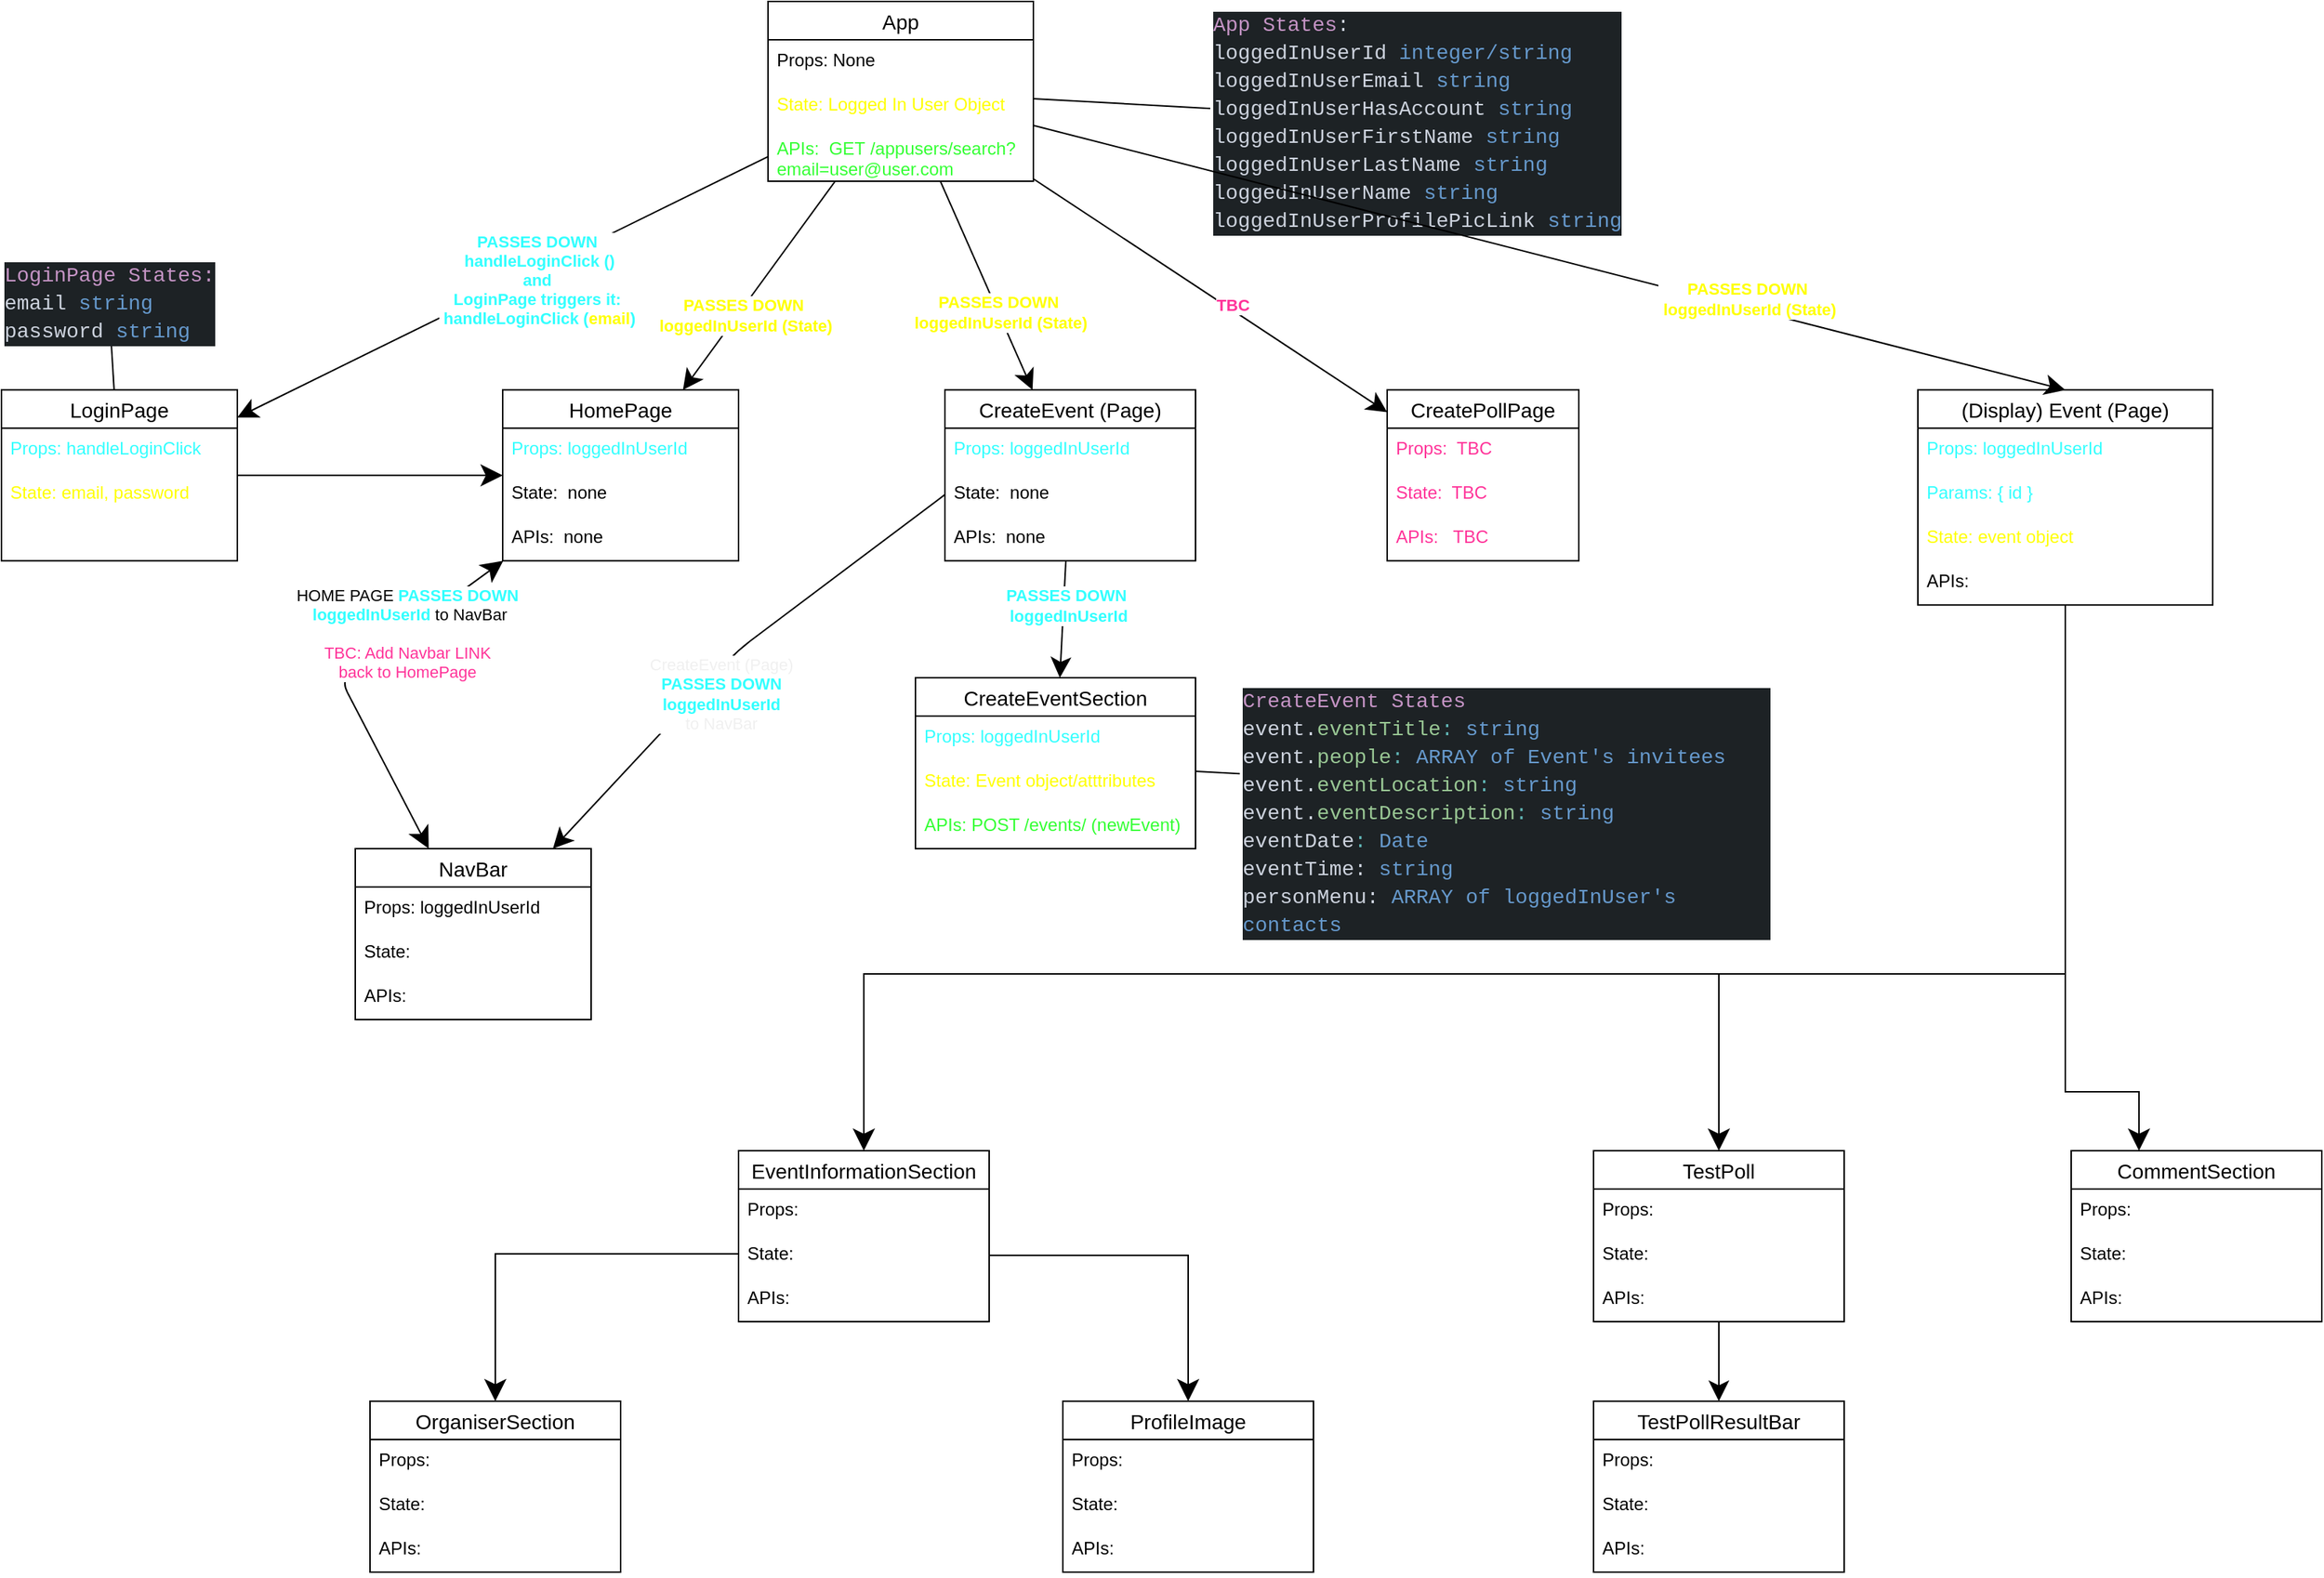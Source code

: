 <mxfile>
    <diagram id="JDqNV9zCpzHi4Wj0F8d3" name="V2 DETAIL">
        <mxGraphModel dx="2180" dy="968" grid="1" gridSize="10" guides="1" tooltips="1" connect="1" arrows="1" fold="1" page="1" pageScale="1" pageWidth="1654" pageHeight="1169" math="0" shadow="0">
            <root>
                <mxCell id="lF0aHZ670RLiYSog_u3N-0"/>
                <mxCell id="lF0aHZ670RLiYSog_u3N-1" parent="lF0aHZ670RLiYSog_u3N-0"/>
                <mxCell id="woAUijJBvtw3JGNg9RWi-0" value="" style="edgeStyle=none;html=1;endArrow=classic;endFill=1;endSize=11;" parent="lF0aHZ670RLiYSog_u3N-1" source="CMvz4B-y3kXDYqEJWHHe-6" target="CMvz4B-y3kXDYqEJWHHe-21" edge="1">
                    <mxGeometry relative="1" as="geometry">
                        <mxPoint x="680" y="170" as="sourcePoint"/>
                        <mxPoint x="680" y="200" as="targetPoint"/>
                    </mxGeometry>
                </mxCell>
                <mxCell id="CMvz4B-y3kXDYqEJWHHe-74" value="&lt;span style=&quot;font-weight: 700&quot;&gt;TBC&lt;/span&gt;" style="edgeLabel;html=1;align=center;verticalAlign=middle;resizable=0;points=[];fontColor=#FF3399;" vertex="1" connectable="0" parent="woAUijJBvtw3JGNg9RWi-0">
                    <mxGeometry x="0.11" y="3" relative="1" as="geometry">
                        <mxPoint as="offset"/>
                    </mxGeometry>
                </mxCell>
                <mxCell id="woAUijJBvtw3JGNg9RWi-1" style="edgeStyle=none;html=1;endArrow=classic;endFill=1;endSize=11;" parent="lF0aHZ670RLiYSog_u3N-1" source="CMvz4B-y3kXDYqEJWHHe-6" target="CMvz4B-y3kXDYqEJWHHe-0" edge="1">
                    <mxGeometry relative="1" as="geometry">
                        <mxPoint x="620" y="140" as="sourcePoint"/>
                        <mxPoint x="386.96" y="441.02" as="targetPoint"/>
                    </mxGeometry>
                </mxCell>
                <mxCell id="CMvz4B-y3kXDYqEJWHHe-10" value="PASSES DOWN&lt;br&gt;&amp;nbsp;handleLoginClick ()&lt;br&gt;and&lt;br&gt;LoginPage triggers it:&lt;br&gt;&amp;nbsp;handleLoginClick (&lt;font color=&quot;#ffff00&quot;&gt;email&lt;/font&gt;)" style="edgeLabel;html=1;align=center;verticalAlign=middle;resizable=0;points=[];fontStyle=1;fontColor=#33FFFF;" vertex="1" connectable="0" parent="woAUijJBvtw3JGNg9RWi-1">
                    <mxGeometry x="0.433" y="3" relative="1" as="geometry">
                        <mxPoint x="99" y="-46" as="offset"/>
                    </mxGeometry>
                </mxCell>
                <mxCell id="woAUijJBvtw3JGNg9RWi-2" style="edgeStyle=none;html=1;endArrow=classic;endFill=1;endSize=11;" parent="lF0aHZ670RLiYSog_u3N-1" source="CMvz4B-y3kXDYqEJWHHe-6" target="CMvz4B-y3kXDYqEJWHHe-15" edge="1">
                    <mxGeometry relative="1" as="geometry">
                        <mxPoint x="740" y="170" as="sourcePoint"/>
                        <mxPoint x="850.96" y="437" as="targetPoint"/>
                    </mxGeometry>
                </mxCell>
                <mxCell id="CMvz4B-y3kXDYqEJWHHe-72" value="&lt;span style=&quot;font-weight: 700&quot;&gt;PASSES DOWN&lt;/span&gt;&lt;br style=&quot;font-weight: 700&quot;&gt;&lt;span style=&quot;font-weight: 700&quot;&gt;&amp;nbsp;loggedInUserId (State)&lt;/span&gt;" style="edgeLabel;html=1;align=center;verticalAlign=middle;resizable=0;points=[];fontColor=#FFFF00;" vertex="1" connectable="0" parent="woAUijJBvtw3JGNg9RWi-2">
                    <mxGeometry x="-0.242" y="1" relative="1" as="geometry">
                        <mxPoint x="14" y="36" as="offset"/>
                    </mxGeometry>
                </mxCell>
                <mxCell id="woAUijJBvtw3JGNg9RWi-3" style="edgeStyle=none;html=1;endArrow=classic;endFill=1;endSize=11;" parent="lF0aHZ670RLiYSog_u3N-1" source="CMvz4B-y3kXDYqEJWHHe-6" target="CMvz4B-y3kXDYqEJWHHe-27" edge="1">
                    <mxGeometry relative="1" as="geometry">
                        <mxPoint x="620" y="170" as="sourcePoint"/>
                        <mxPoint x="502.96" y="435.98" as="targetPoint"/>
                    </mxGeometry>
                </mxCell>
                <mxCell id="CMvz4B-y3kXDYqEJWHHe-71" value="&lt;span style=&quot;font-weight: 700&quot;&gt;PASSES DOWN&lt;/span&gt;&lt;br style=&quot;font-weight: 700&quot;&gt;&lt;span style=&quot;font-weight: 700&quot;&gt;&amp;nbsp;loggedInUserId (State)&lt;/span&gt;" style="edgeLabel;html=1;align=center;verticalAlign=middle;resizable=0;points=[];fontColor=#FFFF00;" vertex="1" connectable="0" parent="woAUijJBvtw3JGNg9RWi-3">
                    <mxGeometry x="-0.065" relative="1" as="geometry">
                        <mxPoint x="-14" y="24" as="offset"/>
                    </mxGeometry>
                </mxCell>
                <mxCell id="CMvz4B-y3kXDYqEJWHHe-0" value="LoginPage" style="swimlane;fontStyle=0;childLayout=stackLayout;horizontal=1;startSize=26;horizontalStack=0;resizeParent=1;resizeParentMax=0;resizeLast=0;collapsible=1;marginBottom=0;align=center;fontSize=14;" vertex="1" parent="lF0aHZ670RLiYSog_u3N-1">
                    <mxGeometry x="70" y="273.68" width="160" height="116" as="geometry"/>
                </mxCell>
                <mxCell id="CMvz4B-y3kXDYqEJWHHe-1" value="Props: handleLoginClick " style="text;strokeColor=none;fillColor=none;spacingLeft=4;spacingRight=4;overflow=hidden;rotatable=0;points=[[0,0.5],[1,0.5]];portConstraint=eastwest;fontSize=12;fontColor=#33FFFF;" vertex="1" parent="CMvz4B-y3kXDYqEJWHHe-0">
                    <mxGeometry y="26" width="160" height="30" as="geometry"/>
                </mxCell>
                <mxCell id="CMvz4B-y3kXDYqEJWHHe-2" value="State: email, password" style="text;strokeColor=none;fillColor=none;spacingLeft=4;spacingRight=4;overflow=hidden;rotatable=0;points=[[0,0.5],[1,0.5]];portConstraint=eastwest;fontSize=12;fontColor=#FFFF00;" vertex="1" parent="CMvz4B-y3kXDYqEJWHHe-0">
                    <mxGeometry y="56" width="160" height="30" as="geometry"/>
                </mxCell>
                <mxCell id="CMvz4B-y3kXDYqEJWHHe-80" value="APIs:  none" style="text;strokeColor=none;fillColor=none;spacingLeft=4;spacingRight=4;overflow=hidden;rotatable=0;points=[[0,0.5],[1,0.5]];portConstraint=eastwest;fontSize=12;fontColor=#FFFFFF;" vertex="1" parent="CMvz4B-y3kXDYqEJWHHe-0">
                    <mxGeometry y="86" width="160" height="30" as="geometry"/>
                </mxCell>
                <mxCell id="CMvz4B-y3kXDYqEJWHHe-5" style="edgeStyle=none;html=1;endArrow=none;endFill=0;" edge="1" parent="lF0aHZ670RLiYSog_u3N-1" source="CMvz4B-y3kXDYqEJWHHe-4" target="CMvz4B-y3kXDYqEJWHHe-6">
                    <mxGeometry relative="1" as="geometry"/>
                </mxCell>
                <mxCell id="CMvz4B-y3kXDYqEJWHHe-4" value="&lt;div style=&quot;background-color: rgb(29 , 34 , 37) ; font-family: &amp;#34;consolas&amp;#34; , &amp;#34;courier new&amp;#34; , monospace ; font-weight: normal ; font-size: 14px ; line-height: 19px&quot;&gt;&lt;div style=&quot;color: rgb(205 , 211 , 222)&quot;&gt;&lt;span style=&quot;color: rgb(197 , 148 , 197)&quot;&gt;App States&lt;/span&gt;&lt;span style=&quot;color: #cdd3de&quot;&gt;:&lt;/span&gt;&lt;/div&gt;&lt;div style=&quot;color: rgb(205 , 211 , 222)&quot;&gt;&lt;span style=&quot;color: #cdd3de&quot;&gt;loggedInUserId &lt;/span&gt;&lt;span style=&quot;color: rgb(102 , 153 , 204)&quot;&gt;integer/string&lt;/span&gt;&lt;/div&gt;&lt;div style=&quot;color: rgb(205 , 211 , 222)&quot;&gt;&lt;span style=&quot;color: #cdd3de&quot;&gt;loggedInUserEmail&amp;nbsp;&lt;/span&gt;&lt;span style=&quot;color: rgb(102 , 153 , 204)&quot;&gt;string&lt;/span&gt;&lt;/div&gt;&lt;div&gt;&lt;span style=&quot;color: rgb(205 , 211 , 222)&quot;&gt;loggedInUserHasAccount&lt;/span&gt;&lt;font color=&quot;#5fb3b3&quot;&gt;&amp;nbsp;&lt;/font&gt;&lt;span style=&quot;color: rgb(102 , 153 , 204)&quot;&gt;string&lt;/span&gt;&lt;/div&gt;&lt;div style=&quot;color: rgb(205 , 211 , 222)&quot;&gt;&lt;span style=&quot;color: #cdd3de&quot;&gt;loggedInUserFirstName&amp;nbsp;&lt;/span&gt;&lt;span style=&quot;color: rgb(102 , 153 , 204)&quot;&gt;string&lt;/span&gt;&lt;/div&gt;&lt;div style=&quot;color: rgb(205 , 211 , 222)&quot;&gt;&lt;span style=&quot;color: #cdd3de&quot;&gt;loggedInUserLastName&amp;nbsp;&lt;/span&gt;&lt;span style=&quot;color: rgb(102 , 153 , 204)&quot;&gt;string&lt;/span&gt;&lt;/div&gt;&lt;div style=&quot;color: rgb(205 , 211 , 222)&quot;&gt;&lt;span style=&quot;color: #cdd3de&quot;&gt;loggedInUserName&amp;nbsp;&lt;/span&gt;&lt;span style=&quot;color: rgb(102 , 153 , 204)&quot;&gt;string&lt;/span&gt;&lt;/div&gt;&lt;div style=&quot;color: rgb(205 , 211 , 222)&quot;&gt;&lt;span style=&quot;color: #cdd3de&quot;&gt;loggedInUserProfilePicLink&amp;nbsp;&lt;/span&gt;&lt;span style=&quot;color: rgb(102 , 153 , 204)&quot;&gt;string&lt;/span&gt;&lt;/div&gt;&lt;/div&gt;" style="text;whiteSpace=wrap;html=1;" vertex="1" parent="lF0aHZ670RLiYSog_u3N-1">
                    <mxGeometry x="890" y="10" width="270" height="160" as="geometry"/>
                </mxCell>
                <mxCell id="CMvz4B-y3kXDYqEJWHHe-6" value="App" style="swimlane;fontStyle=0;childLayout=stackLayout;horizontal=1;startSize=26;horizontalStack=0;resizeParent=1;resizeParentMax=0;resizeLast=0;collapsible=1;marginBottom=0;align=center;fontSize=14;" vertex="1" parent="lF0aHZ670RLiYSog_u3N-1">
                    <mxGeometry x="590" y="10" width="180" height="122" as="geometry"/>
                </mxCell>
                <mxCell id="CMvz4B-y3kXDYqEJWHHe-7" value="Props: None" style="text;strokeColor=none;fillColor=none;spacingLeft=4;spacingRight=4;overflow=hidden;rotatable=0;points=[[0,0.5],[1,0.5]];portConstraint=eastwest;fontSize=12;" vertex="1" parent="CMvz4B-y3kXDYqEJWHHe-6">
                    <mxGeometry y="26" width="180" height="30" as="geometry"/>
                </mxCell>
                <mxCell id="CMvz4B-y3kXDYqEJWHHe-8" value="State: Logged In User Object" style="text;strokeColor=none;fillColor=none;spacingLeft=4;spacingRight=4;overflow=hidden;rotatable=0;points=[[0,0.5],[1,0.5]];portConstraint=eastwest;fontSize=12;fontColor=#FFFF00;" vertex="1" parent="CMvz4B-y3kXDYqEJWHHe-6">
                    <mxGeometry y="56" width="180" height="30" as="geometry"/>
                </mxCell>
                <mxCell id="CMvz4B-y3kXDYqEJWHHe-82" value="APIs:  GET /appusers/search?&#10;email=user@user.com" style="text;strokeColor=none;fillColor=none;spacingLeft=4;spacingRight=4;overflow=hidden;rotatable=0;points=[[0,0.5],[1,0.5]];portConstraint=eastwest;fontSize=12;fontColor=#33FF33;" vertex="1" parent="CMvz4B-y3kXDYqEJWHHe-6">
                    <mxGeometry y="86" width="180" height="36" as="geometry"/>
                </mxCell>
                <mxCell id="CMvz4B-y3kXDYqEJWHHe-11" style="edgeStyle=none;html=1;endArrow=none;endFill=0;" edge="1" parent="lF0aHZ670RLiYSog_u3N-1" source="CMvz4B-y3kXDYqEJWHHe-9" target="CMvz4B-y3kXDYqEJWHHe-0">
                    <mxGeometry relative="1" as="geometry">
                        <mxPoint x="197.609" y="264.68" as="sourcePoint"/>
                    </mxGeometry>
                </mxCell>
                <mxCell id="CMvz4B-y3kXDYqEJWHHe-9" value="&lt;div style=&quot;color: rgb(205 , 211 , 222) ; background-color: rgb(29 , 34 , 37) ; font-family: &amp;#34;consolas&amp;#34; , &amp;#34;courier new&amp;#34; , monospace ; font-weight: normal ; font-size: 14px ; line-height: 19px&quot;&gt;&lt;div&gt;&lt;span style=&quot;color: #c594c5&quot;&gt;LoginPage States:&lt;/span&gt;&lt;/div&gt;&lt;div&gt;&lt;span style=&quot;color: #cdd3de&quot;&gt;email&amp;nbsp;&lt;/span&gt;&lt;span style=&quot;color: rgb(102 , 153 , 204)&quot;&gt;string&lt;/span&gt;&lt;/div&gt;&lt;div&gt;password&amp;nbsp;&lt;span style=&quot;color: rgb(102 , 153 , 204)&quot;&gt;string&lt;/span&gt;&lt;/div&gt;&lt;/div&gt;" style="text;whiteSpace=wrap;html=1;" vertex="1" parent="lF0aHZ670RLiYSog_u3N-1">
                    <mxGeometry x="70" y="180" width="145" height="60" as="geometry"/>
                </mxCell>
                <mxCell id="CMvz4B-y3kXDYqEJWHHe-12" value="NavBar" style="swimlane;fontStyle=0;childLayout=stackLayout;horizontal=1;startSize=26;horizontalStack=0;resizeParent=1;resizeParentMax=0;resizeLast=0;collapsible=1;marginBottom=0;align=center;fontSize=14;" vertex="1" parent="lF0aHZ670RLiYSog_u3N-1">
                    <mxGeometry x="310" y="585" width="160" height="116" as="geometry"/>
                </mxCell>
                <mxCell id="CMvz4B-y3kXDYqEJWHHe-13" value="Props: loggedInUserId" style="text;strokeColor=none;fillColor=none;spacingLeft=4;spacingRight=4;overflow=hidden;rotatable=0;points=[[0,0.5],[1,0.5]];portConstraint=eastwest;fontSize=12;" vertex="1" parent="CMvz4B-y3kXDYqEJWHHe-12">
                    <mxGeometry y="26" width="160" height="30" as="geometry"/>
                </mxCell>
                <mxCell id="CMvz4B-y3kXDYqEJWHHe-14" value="State: " style="text;strokeColor=none;fillColor=none;spacingLeft=4;spacingRight=4;overflow=hidden;rotatable=0;points=[[0,0.5],[1,0.5]];portConstraint=eastwest;fontSize=12;" vertex="1" parent="CMvz4B-y3kXDYqEJWHHe-12">
                    <mxGeometry y="56" width="160" height="30" as="geometry"/>
                </mxCell>
                <mxCell id="CMvz4B-y3kXDYqEJWHHe-85" value="APIs: " style="text;strokeColor=none;fillColor=none;spacingLeft=4;spacingRight=4;overflow=hidden;rotatable=0;points=[[0,0.5],[1,0.5]];portConstraint=eastwest;fontSize=12;" vertex="1" parent="CMvz4B-y3kXDYqEJWHHe-12">
                    <mxGeometry y="86" width="160" height="30" as="geometry"/>
                </mxCell>
                <mxCell id="CMvz4B-y3kXDYqEJWHHe-57" style="edgeStyle=none;html=1;endArrow=classic;endFill=1;endSize=11;" edge="1" parent="lF0aHZ670RLiYSog_u3N-1" source="CMvz4B-y3kXDYqEJWHHe-15" target="CMvz4B-y3kXDYqEJWHHe-24">
                    <mxGeometry relative="1" as="geometry"/>
                </mxCell>
                <mxCell id="CMvz4B-y3kXDYqEJWHHe-77" value="&lt;span style=&quot;color: rgb(51 , 255 , 255) ; font-weight: 700&quot;&gt;PASSES DOWN&lt;/span&gt;&lt;br style=&quot;color: rgb(51 , 255 , 255) ; font-weight: 700&quot;&gt;&lt;span style=&quot;color: rgb(51 , 255 , 255) ; font-weight: 700&quot;&gt;&amp;nbsp;loggedInUserId&lt;/span&gt;" style="edgeLabel;html=1;align=center;verticalAlign=middle;resizable=0;points=[];fontColor=#FF3399;" vertex="1" connectable="0" parent="CMvz4B-y3kXDYqEJWHHe-57">
                    <mxGeometry x="-0.232" y="1" relative="1" as="geometry">
                        <mxPoint as="offset"/>
                    </mxGeometry>
                </mxCell>
                <mxCell id="CMvz4B-y3kXDYqEJWHHe-15" value="CreateEvent (Page)" style="swimlane;fontStyle=0;childLayout=stackLayout;horizontal=1;startSize=26;horizontalStack=0;resizeParent=1;resizeParentMax=0;resizeLast=0;collapsible=1;marginBottom=0;align=center;fontSize=14;" vertex="1" parent="lF0aHZ670RLiYSog_u3N-1">
                    <mxGeometry x="710" y="273.68" width="170" height="116" as="geometry"/>
                </mxCell>
                <mxCell id="CMvz4B-y3kXDYqEJWHHe-16" value="Props: loggedInUserId" style="text;strokeColor=none;fillColor=none;spacingLeft=4;spacingRight=4;overflow=hidden;rotatable=0;points=[[0,0.5],[1,0.5]];portConstraint=eastwest;fontSize=12;fontColor=#33FFFF;" vertex="1" parent="CMvz4B-y3kXDYqEJWHHe-15">
                    <mxGeometry y="26" width="170" height="30" as="geometry"/>
                </mxCell>
                <mxCell id="CMvz4B-y3kXDYqEJWHHe-17" value="State:  none" style="text;strokeColor=none;fillColor=none;spacingLeft=4;spacingRight=4;overflow=hidden;rotatable=0;points=[[0,0.5],[1,0.5]];portConstraint=eastwest;fontSize=12;" vertex="1" parent="CMvz4B-y3kXDYqEJWHHe-15">
                    <mxGeometry y="56" width="170" height="30" as="geometry"/>
                </mxCell>
                <mxCell id="CMvz4B-y3kXDYqEJWHHe-83" value="APIs:  none" style="text;strokeColor=none;fillColor=none;spacingLeft=4;spacingRight=4;overflow=hidden;rotatable=0;points=[[0,0.5],[1,0.5]];portConstraint=eastwest;fontSize=12;" vertex="1" parent="CMvz4B-y3kXDYqEJWHHe-15">
                    <mxGeometry y="86" width="170" height="30" as="geometry"/>
                </mxCell>
                <mxCell id="CMvz4B-y3kXDYqEJWHHe-18" value="(Display) Event (Page)" style="swimlane;fontStyle=0;childLayout=stackLayout;horizontal=1;startSize=26;horizontalStack=0;resizeParent=1;resizeParentMax=0;resizeLast=0;collapsible=1;marginBottom=0;align=center;fontSize=14;" vertex="1" parent="lF0aHZ670RLiYSog_u3N-1">
                    <mxGeometry x="1370" y="273.68" width="200" height="146" as="geometry"/>
                </mxCell>
                <mxCell id="CMvz4B-y3kXDYqEJWHHe-19" value="Props: loggedInUserId" style="text;strokeColor=none;fillColor=none;spacingLeft=4;spacingRight=4;overflow=hidden;rotatable=0;points=[[0,0.5],[1,0.5]];portConstraint=eastwest;fontSize=12;fontColor=#33FFFF;" vertex="1" parent="CMvz4B-y3kXDYqEJWHHe-18">
                    <mxGeometry y="26" width="200" height="30" as="geometry"/>
                </mxCell>
                <mxCell id="CMvz4B-y3kXDYqEJWHHe-94" value="Params: { id } " style="text;strokeColor=none;fillColor=none;spacingLeft=4;spacingRight=4;overflow=hidden;rotatable=0;points=[[0,0.5],[1,0.5]];portConstraint=eastwest;fontSize=12;fontColor=#33FFFF;" vertex="1" parent="CMvz4B-y3kXDYqEJWHHe-18">
                    <mxGeometry y="56" width="200" height="30" as="geometry"/>
                </mxCell>
                <mxCell id="CMvz4B-y3kXDYqEJWHHe-20" value="State: event object" style="text;strokeColor=none;fillColor=none;spacingLeft=4;spacingRight=4;overflow=hidden;rotatable=0;points=[[0,0.5],[1,0.5]];portConstraint=eastwest;fontSize=12;fontColor=#FFFF00;" vertex="1" parent="CMvz4B-y3kXDYqEJWHHe-18">
                    <mxGeometry y="86" width="200" height="30" as="geometry"/>
                </mxCell>
                <mxCell id="CMvz4B-y3kXDYqEJWHHe-87" value="APIs: " style="text;strokeColor=none;fillColor=none;spacingLeft=4;spacingRight=4;overflow=hidden;rotatable=0;points=[[0,0.5],[1,0.5]];portConstraint=eastwest;fontSize=12;" vertex="1" parent="CMvz4B-y3kXDYqEJWHHe-18">
                    <mxGeometry y="116" width="200" height="30" as="geometry"/>
                </mxCell>
                <mxCell id="CMvz4B-y3kXDYqEJWHHe-21" value="CreatePollPage" style="swimlane;fontStyle=0;childLayout=stackLayout;horizontal=1;startSize=26;horizontalStack=0;resizeParent=1;resizeParentMax=0;resizeLast=0;collapsible=1;marginBottom=0;align=center;fontSize=14;" vertex="1" parent="lF0aHZ670RLiYSog_u3N-1">
                    <mxGeometry x="1010" y="273.68" width="130" height="116" as="geometry"/>
                </mxCell>
                <mxCell id="CMvz4B-y3kXDYqEJWHHe-22" value="Props:  TBC" style="text;strokeColor=none;fillColor=none;spacingLeft=4;spacingRight=4;overflow=hidden;rotatable=0;points=[[0,0.5],[1,0.5]];portConstraint=eastwest;fontSize=12;fontColor=#FF3399;" vertex="1" parent="CMvz4B-y3kXDYqEJWHHe-21">
                    <mxGeometry y="26" width="130" height="30" as="geometry"/>
                </mxCell>
                <mxCell id="CMvz4B-y3kXDYqEJWHHe-23" value="State:  TBC" style="text;strokeColor=none;fillColor=none;spacingLeft=4;spacingRight=4;overflow=hidden;rotatable=0;points=[[0,0.5],[1,0.5]];portConstraint=eastwest;fontSize=12;fontColor=#FF3399;" vertex="1" parent="CMvz4B-y3kXDYqEJWHHe-21">
                    <mxGeometry y="56" width="130" height="30" as="geometry"/>
                </mxCell>
                <mxCell id="CMvz4B-y3kXDYqEJWHHe-86" value="APIs:   TBC" style="text;strokeColor=none;fillColor=none;spacingLeft=4;spacingRight=4;overflow=hidden;rotatable=0;points=[[0,0.5],[1,0.5]];portConstraint=eastwest;fontSize=12;fontColor=#FF3399;" vertex="1" parent="CMvz4B-y3kXDYqEJWHHe-21">
                    <mxGeometry y="86" width="130" height="30" as="geometry"/>
                </mxCell>
                <mxCell id="CMvz4B-y3kXDYqEJWHHe-24" value="CreateEventSection" style="swimlane;fontStyle=0;childLayout=stackLayout;horizontal=1;startSize=26;horizontalStack=0;resizeParent=1;resizeParentMax=0;resizeLast=0;collapsible=1;marginBottom=0;align=center;fontSize=14;" vertex="1" parent="lF0aHZ670RLiYSog_u3N-1">
                    <mxGeometry x="690" y="469" width="190" height="116" as="geometry"/>
                </mxCell>
                <mxCell id="CMvz4B-y3kXDYqEJWHHe-25" value="Props: loggedInUserId" style="text;strokeColor=none;fillColor=none;spacingLeft=4;spacingRight=4;overflow=hidden;rotatable=0;points=[[0,0.5],[1,0.5]];portConstraint=eastwest;fontSize=12;fontColor=#33FFFF;" vertex="1" parent="CMvz4B-y3kXDYqEJWHHe-24">
                    <mxGeometry y="26" width="190" height="30" as="geometry"/>
                </mxCell>
                <mxCell id="CMvz4B-y3kXDYqEJWHHe-26" value="State: Event object/atttributes" style="text;strokeColor=none;fillColor=none;spacingLeft=4;spacingRight=4;overflow=hidden;rotatable=0;points=[[0,0.5],[1,0.5]];portConstraint=eastwest;fontSize=12;fontColor=#FFFF00;" vertex="1" parent="CMvz4B-y3kXDYqEJWHHe-24">
                    <mxGeometry y="56" width="190" height="30" as="geometry"/>
                </mxCell>
                <mxCell id="CMvz4B-y3kXDYqEJWHHe-84" value="APIs: POST /events/ (newEvent)" style="text;strokeColor=none;fillColor=none;spacingLeft=4;spacingRight=4;overflow=hidden;rotatable=0;points=[[0,0.5],[1,0.5]];portConstraint=eastwest;fontSize=12;fontColor=#33FF33;" vertex="1" parent="CMvz4B-y3kXDYqEJWHHe-24">
                    <mxGeometry y="86" width="190" height="30" as="geometry"/>
                </mxCell>
                <mxCell id="CMvz4B-y3kXDYqEJWHHe-58" style="edgeStyle=none;html=1;endArrow=classic;endFill=1;endSize=12;startArrow=classic;startFill=1;startSize=12;" edge="1" parent="lF0aHZ670RLiYSog_u3N-1" source="CMvz4B-y3kXDYqEJWHHe-27" target="CMvz4B-y3kXDYqEJWHHe-12">
                    <mxGeometry relative="1" as="geometry">
                        <Array as="points">
                            <mxPoint x="300" y="470"/>
                        </Array>
                    </mxGeometry>
                </mxCell>
                <mxCell id="CMvz4B-y3kXDYqEJWHHe-60" value="HOME PAGE&amp;nbsp;&lt;font color=&quot;#33ffff&quot;&gt;&lt;span style=&quot;font-weight: 700&quot;&gt;PASSES DOWN&lt;/span&gt;&lt;br style=&quot;font-weight: 700&quot;&gt;&lt;span style=&quot;font-weight: 700&quot;&gt;&amp;nbsp;loggedInUserId &lt;/span&gt;&lt;/font&gt;to NavBar&lt;br&gt;&lt;br&gt;&lt;font color=&quot;#ff3399&quot;&gt;TBC: Add Navbar LINK &lt;br&gt;back to HomePage&lt;/font&gt;" style="edgeLabel;html=1;align=center;verticalAlign=middle;resizable=0;points=[];" vertex="1" connectable="0" parent="CMvz4B-y3kXDYqEJWHHe-58">
                    <mxGeometry x="-0.386" y="1" relative="1" as="geometry">
                        <mxPoint as="offset"/>
                    </mxGeometry>
                </mxCell>
                <mxCell id="CMvz4B-y3kXDYqEJWHHe-27" value="HomePage" style="swimlane;fontStyle=0;childLayout=stackLayout;horizontal=1;startSize=26;horizontalStack=0;resizeParent=1;resizeParentMax=0;resizeLast=0;collapsible=1;marginBottom=0;align=center;fontSize=14;" vertex="1" parent="lF0aHZ670RLiYSog_u3N-1">
                    <mxGeometry x="410" y="273.68" width="160" height="116" as="geometry"/>
                </mxCell>
                <mxCell id="CMvz4B-y3kXDYqEJWHHe-28" value="Props: loggedInUserId" style="text;strokeColor=none;fillColor=none;spacingLeft=4;spacingRight=4;overflow=hidden;rotatable=0;points=[[0,0.5],[1,0.5]];portConstraint=eastwest;fontSize=12;fontColor=#33FFFF;" vertex="1" parent="CMvz4B-y3kXDYqEJWHHe-27">
                    <mxGeometry y="26" width="160" height="30" as="geometry"/>
                </mxCell>
                <mxCell id="CMvz4B-y3kXDYqEJWHHe-29" value="State:  none" style="text;strokeColor=none;fillColor=none;spacingLeft=4;spacingRight=4;overflow=hidden;rotatable=0;points=[[0,0.5],[1,0.5]];portConstraint=eastwest;fontSize=12;" vertex="1" parent="CMvz4B-y3kXDYqEJWHHe-27">
                    <mxGeometry y="56" width="160" height="30" as="geometry"/>
                </mxCell>
                <mxCell id="CMvz4B-y3kXDYqEJWHHe-81" value="APIs:  none" style="text;strokeColor=none;fillColor=none;spacingLeft=4;spacingRight=4;overflow=hidden;rotatable=0;points=[[0,0.5],[1,0.5]];portConstraint=eastwest;fontSize=12;" vertex="1" parent="CMvz4B-y3kXDYqEJWHHe-27">
                    <mxGeometry y="86" width="160" height="30" as="geometry"/>
                </mxCell>
                <mxCell id="CMvz4B-y3kXDYqEJWHHe-33" value="CommentSection" style="swimlane;fontStyle=0;childLayout=stackLayout;horizontal=1;startSize=26;horizontalStack=0;resizeParent=1;resizeParentMax=0;resizeLast=0;collapsible=1;marginBottom=0;align=center;fontSize=14;" vertex="1" parent="lF0aHZ670RLiYSog_u3N-1">
                    <mxGeometry x="1474" y="790" width="170" height="116" as="geometry"/>
                </mxCell>
                <mxCell id="CMvz4B-y3kXDYqEJWHHe-34" value="Props: " style="text;strokeColor=none;fillColor=none;spacingLeft=4;spacingRight=4;overflow=hidden;rotatable=0;points=[[0,0.5],[1,0.5]];portConstraint=eastwest;fontSize=12;" vertex="1" parent="CMvz4B-y3kXDYqEJWHHe-33">
                    <mxGeometry y="26" width="170" height="30" as="geometry"/>
                </mxCell>
                <mxCell id="CMvz4B-y3kXDYqEJWHHe-35" value="State: " style="text;strokeColor=none;fillColor=none;spacingLeft=4;spacingRight=4;overflow=hidden;rotatable=0;points=[[0,0.5],[1,0.5]];portConstraint=eastwest;fontSize=12;" vertex="1" parent="CMvz4B-y3kXDYqEJWHHe-33">
                    <mxGeometry y="56" width="170" height="30" as="geometry"/>
                </mxCell>
                <mxCell id="CMvz4B-y3kXDYqEJWHHe-89" value="APIs: " style="text;strokeColor=none;fillColor=none;spacingLeft=4;spacingRight=4;overflow=hidden;rotatable=0;points=[[0,0.5],[1,0.5]];portConstraint=eastwest;fontSize=12;" vertex="1" parent="CMvz4B-y3kXDYqEJWHHe-33">
                    <mxGeometry y="86" width="170" height="30" as="geometry"/>
                </mxCell>
                <mxCell id="CMvz4B-y3kXDYqEJWHHe-36" value="OrganiserSection" style="swimlane;fontStyle=0;childLayout=stackLayout;horizontal=1;startSize=26;horizontalStack=0;resizeParent=1;resizeParentMax=0;resizeLast=0;collapsible=1;marginBottom=0;align=center;fontSize=14;" vertex="1" parent="lF0aHZ670RLiYSog_u3N-1">
                    <mxGeometry x="320" y="960" width="170" height="116" as="geometry"/>
                </mxCell>
                <mxCell id="CMvz4B-y3kXDYqEJWHHe-37" value="Props: " style="text;strokeColor=none;fillColor=none;spacingLeft=4;spacingRight=4;overflow=hidden;rotatable=0;points=[[0,0.5],[1,0.5]];portConstraint=eastwest;fontSize=12;" vertex="1" parent="CMvz4B-y3kXDYqEJWHHe-36">
                    <mxGeometry y="26" width="170" height="30" as="geometry"/>
                </mxCell>
                <mxCell id="CMvz4B-y3kXDYqEJWHHe-38" value="State: " style="text;strokeColor=none;fillColor=none;spacingLeft=4;spacingRight=4;overflow=hidden;rotatable=0;points=[[0,0.5],[1,0.5]];portConstraint=eastwest;fontSize=12;" vertex="1" parent="CMvz4B-y3kXDYqEJWHHe-36">
                    <mxGeometry y="56" width="170" height="30" as="geometry"/>
                </mxCell>
                <mxCell id="CMvz4B-y3kXDYqEJWHHe-93" value="APIs: " style="text;strokeColor=none;fillColor=none;spacingLeft=4;spacingRight=4;overflow=hidden;rotatable=0;points=[[0,0.5],[1,0.5]];portConstraint=eastwest;fontSize=12;" vertex="1" parent="CMvz4B-y3kXDYqEJWHHe-36">
                    <mxGeometry y="86" width="170" height="30" as="geometry"/>
                </mxCell>
                <mxCell id="CMvz4B-y3kXDYqEJWHHe-39" value="ProfileImage" style="swimlane;fontStyle=0;childLayout=stackLayout;horizontal=1;startSize=26;horizontalStack=0;resizeParent=1;resizeParentMax=0;resizeLast=0;collapsible=1;marginBottom=0;align=center;fontSize=14;" vertex="1" parent="lF0aHZ670RLiYSog_u3N-1">
                    <mxGeometry x="790" y="960" width="170" height="116" as="geometry"/>
                </mxCell>
                <mxCell id="CMvz4B-y3kXDYqEJWHHe-40" value="Props: " style="text;strokeColor=none;fillColor=none;spacingLeft=4;spacingRight=4;overflow=hidden;rotatable=0;points=[[0,0.5],[1,0.5]];portConstraint=eastwest;fontSize=12;" vertex="1" parent="CMvz4B-y3kXDYqEJWHHe-39">
                    <mxGeometry y="26" width="170" height="30" as="geometry"/>
                </mxCell>
                <mxCell id="CMvz4B-y3kXDYqEJWHHe-41" value="State: " style="text;strokeColor=none;fillColor=none;spacingLeft=4;spacingRight=4;overflow=hidden;rotatable=0;points=[[0,0.5],[1,0.5]];portConstraint=eastwest;fontSize=12;" vertex="1" parent="CMvz4B-y3kXDYqEJWHHe-39">
                    <mxGeometry y="56" width="170" height="30" as="geometry"/>
                </mxCell>
                <mxCell id="CMvz4B-y3kXDYqEJWHHe-92" value="APIs: " style="text;strokeColor=none;fillColor=none;spacingLeft=4;spacingRight=4;overflow=hidden;rotatable=0;points=[[0,0.5],[1,0.5]];portConstraint=eastwest;fontSize=12;" vertex="1" parent="CMvz4B-y3kXDYqEJWHHe-39">
                    <mxGeometry y="86" width="170" height="30" as="geometry"/>
                </mxCell>
                <mxCell id="CMvz4B-y3kXDYqEJWHHe-42" value="EventInformationSection" style="swimlane;fontStyle=0;childLayout=stackLayout;horizontal=1;startSize=26;horizontalStack=0;resizeParent=1;resizeParentMax=0;resizeLast=0;collapsible=1;marginBottom=0;align=center;fontSize=14;" vertex="1" parent="lF0aHZ670RLiYSog_u3N-1">
                    <mxGeometry x="570" y="790" width="170" height="116" as="geometry"/>
                </mxCell>
                <mxCell id="CMvz4B-y3kXDYqEJWHHe-43" value="Props: " style="text;strokeColor=none;fillColor=none;spacingLeft=4;spacingRight=4;overflow=hidden;rotatable=0;points=[[0,0.5],[1,0.5]];portConstraint=eastwest;fontSize=12;" vertex="1" parent="CMvz4B-y3kXDYqEJWHHe-42">
                    <mxGeometry y="26" width="170" height="30" as="geometry"/>
                </mxCell>
                <mxCell id="CMvz4B-y3kXDYqEJWHHe-44" value="State: " style="text;strokeColor=none;fillColor=none;spacingLeft=4;spacingRight=4;overflow=hidden;rotatable=0;points=[[0,0.5],[1,0.5]];portConstraint=eastwest;fontSize=12;" vertex="1" parent="CMvz4B-y3kXDYqEJWHHe-42">
                    <mxGeometry y="56" width="170" height="30" as="geometry"/>
                </mxCell>
                <mxCell id="CMvz4B-y3kXDYqEJWHHe-91" value="APIs: " style="text;strokeColor=none;fillColor=none;spacingLeft=4;spacingRight=4;overflow=hidden;rotatable=0;points=[[0,0.5],[1,0.5]];portConstraint=eastwest;fontSize=12;" vertex="1" parent="CMvz4B-y3kXDYqEJWHHe-42">
                    <mxGeometry y="86" width="170" height="30" as="geometry"/>
                </mxCell>
                <mxCell id="CMvz4B-y3kXDYqEJWHHe-45" value="TestPoll" style="swimlane;fontStyle=0;childLayout=stackLayout;horizontal=1;startSize=26;horizontalStack=0;resizeParent=1;resizeParentMax=0;resizeLast=0;collapsible=1;marginBottom=0;align=center;fontSize=14;" vertex="1" parent="lF0aHZ670RLiYSog_u3N-1">
                    <mxGeometry x="1150" y="790" width="170" height="116" as="geometry"/>
                </mxCell>
                <mxCell id="CMvz4B-y3kXDYqEJWHHe-46" value="Props: " style="text;strokeColor=none;fillColor=none;spacingLeft=4;spacingRight=4;overflow=hidden;rotatable=0;points=[[0,0.5],[1,0.5]];portConstraint=eastwest;fontSize=12;" vertex="1" parent="CMvz4B-y3kXDYqEJWHHe-45">
                    <mxGeometry y="26" width="170" height="30" as="geometry"/>
                </mxCell>
                <mxCell id="CMvz4B-y3kXDYqEJWHHe-47" value="State: " style="text;strokeColor=none;fillColor=none;spacingLeft=4;spacingRight=4;overflow=hidden;rotatable=0;points=[[0,0.5],[1,0.5]];portConstraint=eastwest;fontSize=12;" vertex="1" parent="CMvz4B-y3kXDYqEJWHHe-45">
                    <mxGeometry y="56" width="170" height="30" as="geometry"/>
                </mxCell>
                <mxCell id="CMvz4B-y3kXDYqEJWHHe-88" value="APIs: " style="text;strokeColor=none;fillColor=none;spacingLeft=4;spacingRight=4;overflow=hidden;rotatable=0;points=[[0,0.5],[1,0.5]];portConstraint=eastwest;fontSize=12;" vertex="1" parent="CMvz4B-y3kXDYqEJWHHe-45">
                    <mxGeometry y="86" width="170" height="30" as="geometry"/>
                </mxCell>
                <mxCell id="CMvz4B-y3kXDYqEJWHHe-48" value="" style="edgeStyle=none;html=1;entryX=0.5;entryY=0;entryDx=0;entryDy=0;endArrow=classic;endFill=1;endSize=11;" edge="1" parent="lF0aHZ670RLiYSog_u3N-1" source="CMvz4B-y3kXDYqEJWHHe-6" target="CMvz4B-y3kXDYqEJWHHe-18">
                    <mxGeometry relative="1" as="geometry">
                        <mxPoint x="757.566" y="156" as="sourcePoint"/>
                        <mxPoint x="1037.434" y="409" as="targetPoint"/>
                    </mxGeometry>
                </mxCell>
                <mxCell id="CMvz4B-y3kXDYqEJWHHe-73" value="&lt;span style=&quot;font-weight: 700&quot;&gt;PASSES DOWN&lt;/span&gt;&lt;br style=&quot;font-weight: 700&quot;&gt;&lt;span style=&quot;font-weight: 700&quot;&gt;&amp;nbsp;loggedInUserId (State)&lt;/span&gt;" style="edgeLabel;html=1;align=center;verticalAlign=middle;resizable=0;points=[];fontColor=#FFFF00;" vertex="1" connectable="0" parent="CMvz4B-y3kXDYqEJWHHe-48">
                    <mxGeometry x="-0.307" y="-1" relative="1" as="geometry">
                        <mxPoint x="241" y="54" as="offset"/>
                    </mxGeometry>
                </mxCell>
                <mxCell id="CMvz4B-y3kXDYqEJWHHe-56" value="" style="edgeStyle=elbowEdgeStyle;elbow=vertical;html=1;rounded=0;endArrow=classic;endFill=1;endSize=12;entryX=0.5;entryY=0;entryDx=0;entryDy=0;" edge="1" parent="lF0aHZ670RLiYSog_u3N-1" source="CMvz4B-y3kXDYqEJWHHe-42" target="CMvz4B-y3kXDYqEJWHHe-36">
                    <mxGeometry relative="1" as="geometry">
                        <mxPoint x="870" y="1190.0" as="sourcePoint"/>
                        <mxPoint x="940" y="1240.0" as="targetPoint"/>
                        <Array as="points">
                            <mxPoint x="470" y="860"/>
                            <mxPoint x="490" y="940"/>
                        </Array>
                    </mxGeometry>
                </mxCell>
                <mxCell id="CMvz4B-y3kXDYqEJWHHe-61" value="TestPollResultBar" style="swimlane;fontStyle=0;childLayout=stackLayout;horizontal=1;startSize=26;horizontalStack=0;resizeParent=1;resizeParentMax=0;resizeLast=0;collapsible=1;marginBottom=0;align=center;fontSize=14;" vertex="1" parent="lF0aHZ670RLiYSog_u3N-1">
                    <mxGeometry x="1150" y="960" width="170" height="116" as="geometry"/>
                </mxCell>
                <mxCell id="CMvz4B-y3kXDYqEJWHHe-62" value="Props: " style="text;strokeColor=none;fillColor=none;spacingLeft=4;spacingRight=4;overflow=hidden;rotatable=0;points=[[0,0.5],[1,0.5]];portConstraint=eastwest;fontSize=12;" vertex="1" parent="CMvz4B-y3kXDYqEJWHHe-61">
                    <mxGeometry y="26" width="170" height="30" as="geometry"/>
                </mxCell>
                <mxCell id="CMvz4B-y3kXDYqEJWHHe-63" value="State: " style="text;strokeColor=none;fillColor=none;spacingLeft=4;spacingRight=4;overflow=hidden;rotatable=0;points=[[0,0.5],[1,0.5]];portConstraint=eastwest;fontSize=12;" vertex="1" parent="CMvz4B-y3kXDYqEJWHHe-61">
                    <mxGeometry y="56" width="170" height="30" as="geometry"/>
                </mxCell>
                <mxCell id="CMvz4B-y3kXDYqEJWHHe-90" value="APIs: " style="text;strokeColor=none;fillColor=none;spacingLeft=4;spacingRight=4;overflow=hidden;rotatable=0;points=[[0,0.5],[1,0.5]];portConstraint=eastwest;fontSize=12;" vertex="1" parent="CMvz4B-y3kXDYqEJWHHe-61">
                    <mxGeometry y="86" width="170" height="30" as="geometry"/>
                </mxCell>
                <mxCell id="CMvz4B-y3kXDYqEJWHHe-64" value="" style="edgeStyle=elbowEdgeStyle;elbow=vertical;html=1;rounded=0;endArrow=classic;endFill=1;endSize=12;exitX=1;exitY=0.5;exitDx=0;exitDy=0;entryX=0.5;entryY=0;entryDx=0;entryDy=0;" edge="1" parent="lF0aHZ670RLiYSog_u3N-1" source="CMvz4B-y3kXDYqEJWHHe-44" target="CMvz4B-y3kXDYqEJWHHe-39">
                    <mxGeometry relative="1" as="geometry">
                        <mxPoint x="1480" y="369.68" as="sourcePoint"/>
                        <mxPoint x="515" y="890" as="targetPoint"/>
                        <Array as="points">
                            <mxPoint x="800" y="861"/>
                        </Array>
                    </mxGeometry>
                </mxCell>
                <mxCell id="CMvz4B-y3kXDYqEJWHHe-65" value="" style="edgeStyle=elbowEdgeStyle;elbow=vertical;html=1;rounded=0;endArrow=classic;endFill=1;endSize=12;" edge="1" parent="lF0aHZ670RLiYSog_u3N-1" source="CMvz4B-y3kXDYqEJWHHe-18" target="CMvz4B-y3kXDYqEJWHHe-42">
                    <mxGeometry relative="1" as="geometry">
                        <mxPoint x="1480" y="369.68" as="sourcePoint"/>
                        <mxPoint x="775" y="890" as="targetPoint"/>
                        <Array as="points">
                            <mxPoint x="1080" y="670"/>
                        </Array>
                    </mxGeometry>
                </mxCell>
                <mxCell id="CMvz4B-y3kXDYqEJWHHe-66" value="" style="edgeStyle=elbowEdgeStyle;elbow=vertical;html=1;rounded=0;endArrow=classic;endFill=1;endSize=12;entryX=0.5;entryY=0;entryDx=0;entryDy=0;exitX=0.5;exitY=1;exitDx=0;exitDy=0;" edge="1" parent="lF0aHZ670RLiYSog_u3N-1" source="CMvz4B-y3kXDYqEJWHHe-18" target="CMvz4B-y3kXDYqEJWHHe-45">
                    <mxGeometry relative="1" as="geometry">
                        <mxPoint x="1490" y="370" as="sourcePoint"/>
                        <mxPoint x="1010" y="890" as="targetPoint"/>
                        <Array as="points">
                            <mxPoint x="1340" y="670"/>
                            <mxPoint x="1010" y="780"/>
                        </Array>
                    </mxGeometry>
                </mxCell>
                <mxCell id="CMvz4B-y3kXDYqEJWHHe-67" value="" style="edgeStyle=elbowEdgeStyle;elbow=vertical;html=1;rounded=0;endArrow=classic;endFill=1;endSize=12;exitX=0.5;exitY=1;exitDx=0;exitDy=0;" edge="1" parent="lF0aHZ670RLiYSog_u3N-1" source="CMvz4B-y3kXDYqEJWHHe-18" target="CMvz4B-y3kXDYqEJWHHe-33">
                    <mxGeometry relative="1" as="geometry">
                        <mxPoint x="1480" y="369.68" as="sourcePoint"/>
                        <mxPoint x="1255" y="890" as="targetPoint"/>
                        <Array as="points">
                            <mxPoint x="1520" y="750"/>
                            <mxPoint x="1020" y="790"/>
                        </Array>
                    </mxGeometry>
                </mxCell>
                <mxCell id="CMvz4B-y3kXDYqEJWHHe-68" style="edgeStyle=none;html=1;endArrow=classic;endFill=1;endSize=11;" edge="1" parent="lF0aHZ670RLiYSog_u3N-1" source="CMvz4B-y3kXDYqEJWHHe-45" target="CMvz4B-y3kXDYqEJWHHe-61">
                    <mxGeometry relative="1" as="geometry">
                        <mxPoint x="795" y="289.68" as="sourcePoint"/>
                        <mxPoint x="1235" y="940" as="targetPoint"/>
                    </mxGeometry>
                </mxCell>
                <mxCell id="CMvz4B-y3kXDYqEJWHHe-70" style="edgeStyle=none;html=1;startArrow=none;startFill=0;endArrow=classic;endFill=1;startSize=12;endSize=12;" edge="1" parent="lF0aHZ670RLiYSog_u3N-1" source="CMvz4B-y3kXDYqEJWHHe-0" target="CMvz4B-y3kXDYqEJWHHe-27">
                    <mxGeometry relative="1" as="geometry"/>
                </mxCell>
                <mxCell id="CMvz4B-y3kXDYqEJWHHe-75" style="edgeStyle=none;html=1;endArrow=classic;endFill=1;endSize=11;exitX=0;exitY=0.5;exitDx=0;exitDy=0;" edge="1" parent="lF0aHZ670RLiYSog_u3N-1" source="CMvz4B-y3kXDYqEJWHHe-17" target="CMvz4B-y3kXDYqEJWHHe-12">
                    <mxGeometry relative="1" as="geometry">
                        <mxPoint x="805" y="369.68" as="sourcePoint"/>
                        <mxPoint x="805" y="450" as="targetPoint"/>
                        <Array as="points">
                            <mxPoint x="570" y="450"/>
                        </Array>
                    </mxGeometry>
                </mxCell>
                <mxCell id="CMvz4B-y3kXDYqEJWHHe-76" value="&lt;font color=&quot;#f0f0f0&quot;&gt;CreateEvent (Page) &lt;br&gt;&lt;/font&gt;&lt;span style=&quot;font-weight: 700&quot;&gt;PASSES DOWN&lt;/span&gt;&lt;br style=&quot;font-weight: 700&quot;&gt;&lt;span style=&quot;font-weight: 700&quot;&gt;&amp;nbsp;loggedInUserId&amp;nbsp;&lt;br&gt;&lt;/span&gt;&lt;span style=&quot;color: rgb(240 , 240 , 240)&quot;&gt;to NavBar&lt;/span&gt;" style="edgeLabel;html=1;align=center;verticalAlign=middle;resizable=0;points=[];fontColor=#33FFFF;" vertex="1" connectable="0" parent="CMvz4B-y3kXDYqEJWHHe-75">
                    <mxGeometry x="-0.134" relative="1" as="geometry">
                        <mxPoint x="-28" y="41" as="offset"/>
                    </mxGeometry>
                </mxCell>
                <mxCell id="CMvz4B-y3kXDYqEJWHHe-79" style="edgeStyle=none;html=1;fontColor=#FFFF00;startArrow=none;startFill=0;endArrow=none;endFill=0;startSize=12;endSize=12;" edge="1" parent="lF0aHZ670RLiYSog_u3N-1" source="CMvz4B-y3kXDYqEJWHHe-78" target="CMvz4B-y3kXDYqEJWHHe-24">
                    <mxGeometry relative="1" as="geometry"/>
                </mxCell>
                <mxCell id="CMvz4B-y3kXDYqEJWHHe-78" value="&lt;div style=&quot;background-color: rgb(29 , 34 , 37) ; font-family: &amp;#34;consolas&amp;#34; , &amp;#34;courier new&amp;#34; , monospace ; font-weight: normal ; font-size: 14px ; line-height: 19px&quot;&gt;&lt;div style=&quot;color: rgb(205 , 211 , 222)&quot;&gt;&lt;span style=&quot;color: #c594c5&quot;&gt;CreateEvent States&lt;/span&gt;&lt;/div&gt;&lt;div style=&quot;color: rgb(205 , 211 , 222)&quot;&gt;&lt;span style=&quot;color: #cdd3de&quot;&gt;event.&lt;/span&gt;&lt;span style=&quot;color: rgb(153 , 199 , 148)&quot;&gt;eventTitle&lt;/span&gt;&lt;span style=&quot;color: rgb(95 , 179 , 179)&quot;&gt;:&lt;/span&gt;&lt;span style=&quot;color: rgb(102 , 153 , 204)&quot;&gt;&amp;nbsp;string&lt;/span&gt;&lt;/div&gt;&lt;div style=&quot;color: rgb(205 , 211 , 222)&quot;&gt;event.&lt;span style=&quot;color: #99c794&quot;&gt;people&lt;/span&gt;&lt;span style=&quot;color: #5fb3b3&quot;&gt;:&lt;/span&gt;&lt;span style=&quot;color: #6699cc&quot;&gt;&amp;nbsp;ARRAY of Event's invitees&lt;/span&gt;&lt;/div&gt;&lt;div style=&quot;color: rgb(205 , 211 , 222)&quot;&gt;event.&lt;span style=&quot;color: #99c794&quot;&gt;eventLocation&lt;/span&gt;&lt;span style=&quot;color: #5fb3b3&quot;&gt;:&lt;/span&gt;&lt;span style=&quot;color: #6699cc&quot;&gt;&amp;nbsp;&lt;/span&gt;&lt;span style=&quot;color: rgb(102 , 153 , 204)&quot;&gt;string&lt;/span&gt;&lt;/div&gt;&lt;div style=&quot;color: rgb(205 , 211 , 222)&quot;&gt;event.&lt;span style=&quot;color: #99c794&quot;&gt;eventDescription&lt;/span&gt;&lt;span style=&quot;color: #5fb3b3&quot;&gt;:&lt;/span&gt;&lt;span style=&quot;color: #6699cc&quot;&gt;&amp;nbsp;&lt;/span&gt;&lt;span style=&quot;color: rgb(102 , 153 , 204)&quot;&gt;string&lt;/span&gt;&lt;/div&gt;&lt;div&gt;&lt;font color=&quot;#cdd3de&quot;&gt;eventDate&lt;/font&gt;&lt;font color=&quot;#5fb3b3&quot;&gt;:&amp;nbsp;&lt;/font&gt;&lt;span style=&quot;color: rgb(102 , 153 , 204)&quot;&gt;Date&lt;/span&gt;&lt;br&gt;&lt;/div&gt;&lt;div style=&quot;color: rgb(205 , 211 , 222)&quot;&gt;&lt;span style=&quot;color: #cdd3de&quot;&gt;eventTime:&lt;/span&gt;&lt;span style=&quot;color: #6699cc&quot;&gt;&amp;nbsp;&lt;/span&gt;&lt;span style=&quot;color: rgb(102 , 153 , 204)&quot;&gt;string&lt;/span&gt;&lt;/div&gt;&lt;div style=&quot;color: rgb(205 , 211 , 222)&quot;&gt;&lt;span style=&quot;color: #cdd3de&quot;&gt;personMenu:&amp;nbsp;&lt;/span&gt;&lt;span style=&quot;color: #6699cc&quot;&gt;ARRAY of loggedInUser's contacts&lt;/span&gt;&lt;/div&gt;&lt;/div&gt;" style="text;whiteSpace=wrap;html=1;fontColor=#FFFF00;" vertex="1" parent="lF0aHZ670RLiYSog_u3N-1">
                    <mxGeometry x="910" y="469" width="360" height="151" as="geometry"/>
                </mxCell>
            </root>
        </mxGraphModel>
    </diagram>
    <diagram id="yQ4fUQos-VY5oXtwgS37" name="V1 SUMMARY">
        <mxGraphModel dx="2221" dy="778" grid="1" gridSize="10" guides="1" tooltips="1" connect="1" arrows="1" fold="1" page="1" pageScale="1" pageWidth="827" pageHeight="1169" math="0" shadow="0">
            <root>
                <mxCell id="0"/>
                <mxCell id="1" parent="0"/>
                <mxCell id="13" value="" style="edgeStyle=none;html=1;" parent="1" source="2" target="3" edge="1">
                    <mxGeometry relative="1" as="geometry"/>
                </mxCell>
                <mxCell id="21" style="edgeStyle=none;html=1;exitX=0;exitY=0.5;exitDx=0;exitDy=0;entryX=0.558;entryY=0.017;entryDx=0;entryDy=0;entryPerimeter=0;" parent="1" source="2" target="4" edge="1">
                    <mxGeometry relative="1" as="geometry"/>
                </mxCell>
                <mxCell id="22" style="edgeStyle=none;html=1;exitX=1;exitY=1;exitDx=0;exitDy=0;entryX=0.308;entryY=-0.05;entryDx=0;entryDy=0;entryPerimeter=0;" parent="1" source="2" target="6" edge="1">
                    <mxGeometry relative="1" as="geometry"/>
                </mxCell>
                <mxCell id="23" style="edgeStyle=none;html=1;exitX=0;exitY=1;exitDx=0;exitDy=0;entryX=0.108;entryY=-0.067;entryDx=0;entryDy=0;entryPerimeter=0;" parent="1" source="2" target="5" edge="1">
                    <mxGeometry relative="1" as="geometry"/>
                </mxCell>
                <mxCell id="2" value="APP&lt;br&gt;" style="whiteSpace=wrap;html=1;" parent="1" vertex="1">
                    <mxGeometry x="220" y="30" width="120" height="60" as="geometry"/>
                </mxCell>
                <mxCell id="34" value="" style="edgeStyle=none;html=1;" parent="1" source="3" target="33" edge="1">
                    <mxGeometry relative="1" as="geometry"/>
                </mxCell>
                <mxCell id="3" value="Hamburger&lt;br&gt;Container" style="whiteSpace=wrap;html=1;" parent="1" vertex="1">
                    <mxGeometry x="220" y="120" width="120" height="60" as="geometry"/>
                </mxCell>
                <mxCell id="4" value="Create Event Page" style="whiteSpace=wrap;html=1;" parent="1" vertex="1">
                    <mxGeometry x="-80" y="360" width="120" height="60" as="geometry"/>
                </mxCell>
                <mxCell id="5" value="Event Page" style="whiteSpace=wrap;html=1;" parent="1" vertex="1">
                    <mxGeometry x="90" y="360" width="120" height="60" as="geometry"/>
                </mxCell>
                <mxCell id="6" value="Create A Poll Page" style="whiteSpace=wrap;html=1;" parent="1" vertex="1">
                    <mxGeometry x="414" y="360" width="120" height="60" as="geometry"/>
                </mxCell>
                <mxCell id="26" style="edgeStyle=none;html=1;exitX=0.25;exitY=1;exitDx=0;exitDy=0;entryX=0.5;entryY=0;entryDx=0;entryDy=0;" parent="1" edge="1">
                    <mxGeometry relative="1" as="geometry">
                        <mxPoint x="-55" y="390" as="sourcePoint"/>
                        <mxPoint x="-55" y="410" as="targetPoint"/>
                    </mxGeometry>
                </mxCell>
                <mxCell id="33" value="Dashboard Menu (Onclick rendered on top of what ever page you are on" style="whiteSpace=wrap;html=1;" parent="1" vertex="1">
                    <mxGeometry x="220" y="210" width="120" height="60" as="geometry"/>
                </mxCell>
                <mxCell id="35" value="Hamburger container wil be rendered at the top of every page&lt;br&gt;" style="whiteSpace=wrap;html=1;" parent="1" vertex="1">
                    <mxGeometry x="220" y="280" width="120" height="60" as="geometry"/>
                </mxCell>
            </root>
        </mxGraphModel>
    </diagram>
</mxfile>